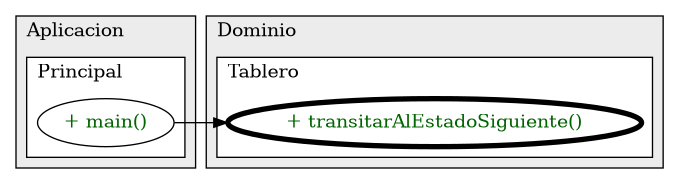 @startuml

/' diagram metadata start
config=CallConfiguration;
{
  "rootMethod": "Dominio.Tablero#transitarAlEstadoSiguiente()",
  "projectClassification": {
    "searchMode": "OpenProject", // OpenProject, AllProjects
    "includedProjects": "",
    "pathEndKeywords": "*.impl",
    "isClientPath": "",
    "isClientName": "",
    "isTestPath": "",
    "isTestName": "",
    "isMappingPath": "",
    "isMappingName": "",
    "isDataAccessPath": "",
    "isDataAccessName": "",
    "isDataStructurePath": "",
    "isDataStructureName": "",
    "isInterfaceStructuresPath": "",
    "isInterfaceStructuresName": "",
    "isEntryPointPath": "",
    "isEntryPointName": "",
    "treatFinalFieldsAsMandatory": false
  },
  "graphRestriction": {
    "classPackageExcludeFilter": "",
    "classPackageIncludeFilter": "",
    "classNameExcludeFilter": "",
    "classNameIncludeFilter": "",
    "methodNameExcludeFilter": "",
    "methodNameIncludeFilter": "",
    "removeByInheritance": "", // inheritance/annotation based filtering is done in a second step
    "removeByAnnotation": "",
    "removeByClassPackage": "", // cleanup the graph after inheritance/annotation based filtering is done
    "removeByClassName": "",
    "cutMappings": false,
    "cutEnum": true,
    "cutTests": true,
    "cutClient": true,
    "cutDataAccess": true,
    "cutInterfaceStructures": true,
    "cutDataStructures": true,
    "cutGetterAndSetter": true,
    "cutConstructors": true
  },
  "graphTraversal": {
    "forwardDepth": 3,
    "backwardDepth": 3,
    "classPackageExcludeFilter": "",
    "classPackageIncludeFilter": "",
    "classNameExcludeFilter": "",
    "classNameIncludeFilter": "",
    "methodNameExcludeFilter": "",
    "methodNameIncludeFilter": "",
    "hideMappings": false,
    "hideDataStructures": false,
    "hidePrivateMethods": true,
    "hideInterfaceCalls": true, // indirection: implementation -> interface (is hidden) -> implementation
    "onlyShowApplicationEntryPoints": false, // root node is included
    "useMethodCallsForStructureDiagram": "ForwardOnly" // ForwardOnly, BothDirections, No
  },
  "details": {
    "aggregation": "GroupByClass", // ByClass, GroupByClass, None
    "showMethodParametersTypes": false,
    "showMethodParametersNames": false,
    "showMethodReturnType": false,
    "showPackageLevels": 2,
    "showCallOrder": false,
    "edgeMode": "MethodsOnly", // TypesOnly, MethodsOnly, TypesAndMethods, MethodsAndDirectTypeUsage
    "showDetailedClassStructure": false
  },
  "rootClass": "Dominio.Tablero",
  "extensionCallbackMethod": "" // qualified.class.name#methodName - signature: public static String method(String)
}
diagram meta data end '/



digraph g {
    rankdir="LR"
    splines=polyline
    

'nodes 
subgraph cluster_410569519 { 
   	label=Aplicacion
	labeljust=l
	fillcolor="#ececec"
	style=filled
   
   subgraph cluster_2099855345 { 
   	label=Principal
	labeljust=l
	fillcolor=white
	style=filled
   
   Principal410569519XXXmain1859653459[
	label="+ main()"
	style=filled
	fillcolor=white
	tooltip="Principal

null"
	fontcolor=darkgreen
];
} 
} 

subgraph cluster_792522451 { 
   	label=Dominio
	labeljust=l
	fillcolor="#ececec"
	style=filled
   
   subgraph cluster_1438070102 { 
   	label=Tablero
	labeljust=l
	fillcolor=white
	style=filled
   
   Tablero792522451XXXtransitarAlEstadoSiguiente0[
	label="+ transitarAlEstadoSiguiente()"
	style=filled
	fillcolor=white
	tooltip="Tablero

null"
	penwidth=4
	fontcolor=darkgreen
];
} 
} 

'edges    
Principal410569519XXXmain1859653459 -> Tablero792522451XXXtransitarAlEstadoSiguiente0;
    
}
@enduml